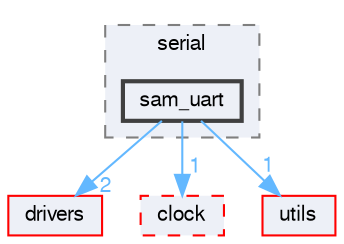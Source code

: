 digraph "sam_uart"
{
 // LATEX_PDF_SIZE
  bgcolor="transparent";
  edge [fontname=FreeSans,fontsize=10,labelfontname=FreeSans,labelfontsize=10];
  node [fontname=FreeSans,fontsize=10,shape=box,height=0.2,width=0.4];
  compound=true
  subgraph clusterdir_831b65b702b0b2b4f600391b465fadd5 {
    graph [ bgcolor="#edf0f7", pencolor="grey50", label="serial", fontname=FreeSans,fontsize=10 style="filled,dashed", URL="dir_831b65b702b0b2b4f600391b465fadd5.html",tooltip=""]
  dir_8adcf9dfb1c450add430e90fdde8f506 [label="sam_uart", fillcolor="#edf0f7", color="grey25", style="filled,bold", URL="dir_8adcf9dfb1c450add430e90fdde8f506.html",tooltip=""];
  }
  dir_23452eaafd74a0dfcbccff24142d67ec [label="drivers", fillcolor="#edf0f7", color="red", style="filled", URL="dir_23452eaafd74a0dfcbccff24142d67ec.html",tooltip=""];
  dir_410424a981c6afa253b7eef69e83a965 [label="clock", fillcolor="#edf0f7", color="red", style="filled,dashed", URL="dir_410424a981c6afa253b7eef69e83a965.html",tooltip=""];
  dir_7dbb3f8d9b3c7f1bbfe241818c433d10 [label="utils", fillcolor="#edf0f7", color="red", style="filled", URL="dir_7dbb3f8d9b3c7f1bbfe241818c433d10.html",tooltip=""];
  dir_8adcf9dfb1c450add430e90fdde8f506->dir_23452eaafd74a0dfcbccff24142d67ec [headlabel="2", labeldistance=1.5 headhref="dir_000043_000014.html" color="steelblue1" fontcolor="steelblue1"];
  dir_8adcf9dfb1c450add430e90fdde8f506->dir_410424a981c6afa253b7eef69e83a965 [headlabel="1", labeldistance=1.5 headhref="dir_000043_000004.html" color="steelblue1" fontcolor="steelblue1"];
  dir_8adcf9dfb1c450add430e90fdde8f506->dir_7dbb3f8d9b3c7f1bbfe241818c433d10 [headlabel="1", labeldistance=1.5 headhref="dir_000043_000068.html" color="steelblue1" fontcolor="steelblue1"];
}

